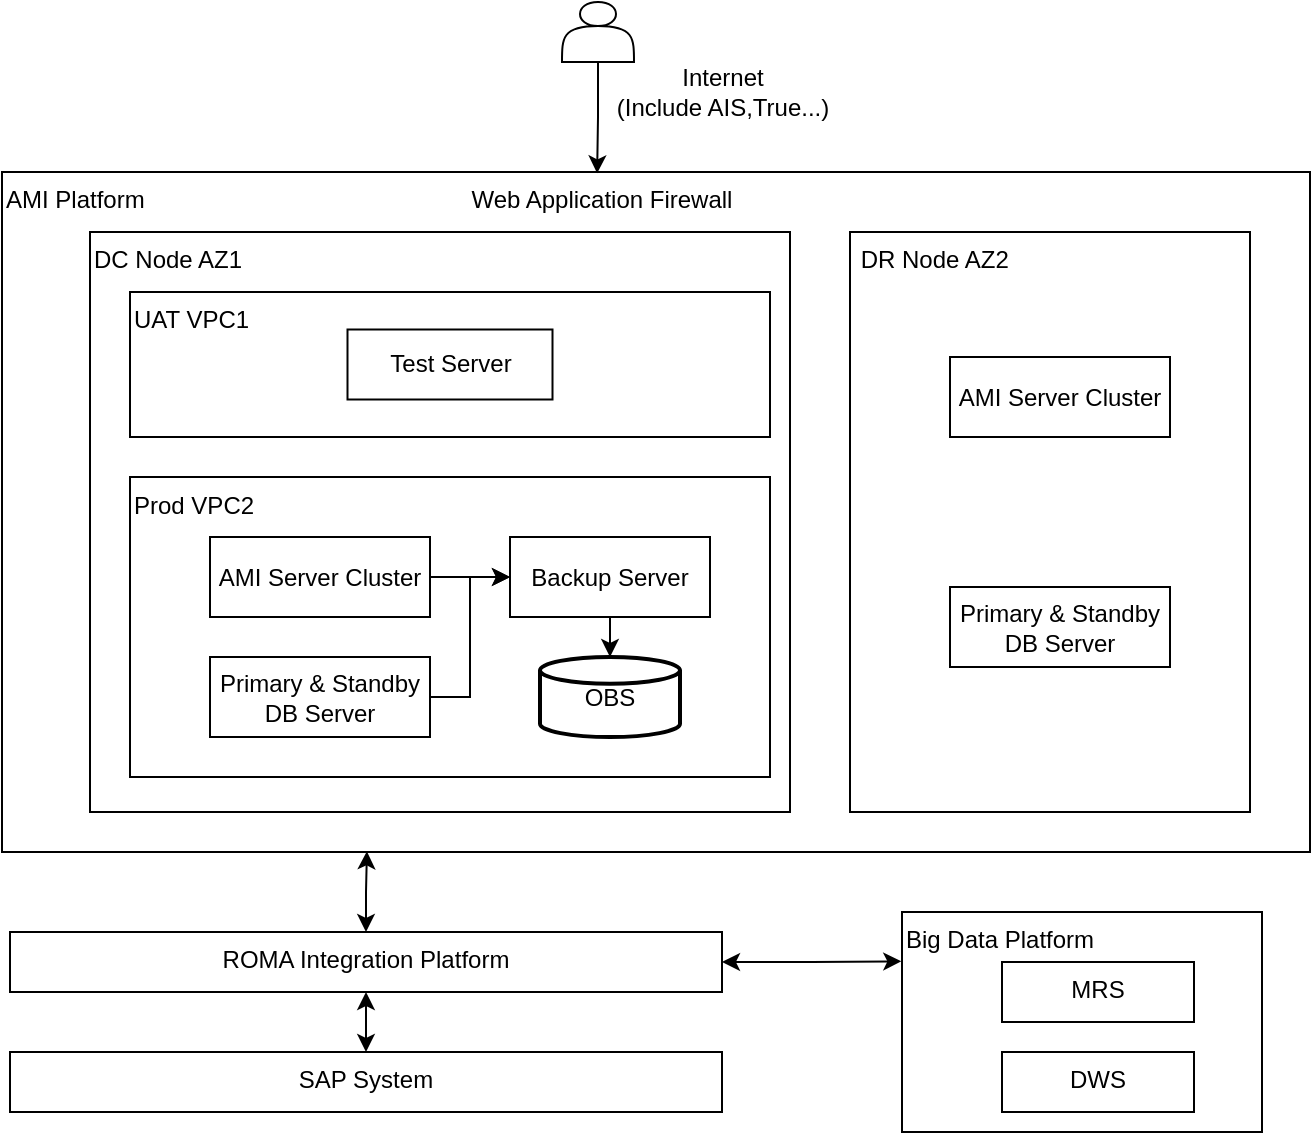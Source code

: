 <mxfile version="15.5.6" type="github"><diagram id="lqKcoCQjwo9IZclSaxvR" name="Page-1"><mxGraphModel dx="1038" dy="707" grid="0" gridSize="10" guides="1" tooltips="1" connect="1" arrows="1" fold="1" page="1" pageScale="1" pageWidth="827" pageHeight="1169" math="0" shadow="0"><root><mxCell id="0"/><mxCell id="1" parent="0"/><mxCell id="rONMc5qCpbMPadIRjURx-49" value="Big Data Platform" style="rounded=0;whiteSpace=wrap;html=1;align=left;verticalAlign=top;horizontal=1;" vertex="1" parent="1"><mxGeometry x="520" y="530" width="180" height="110" as="geometry"/></mxCell><mxCell id="rONMc5qCpbMPadIRjURx-31" value="" style="group" vertex="1" connectable="0" parent="1"><mxGeometry x="114" y="190" width="610" height="310" as="geometry"/></mxCell><mxCell id="rONMc5qCpbMPadIRjURx-32" value="AMI Platform&amp;nbsp; &amp;nbsp; &amp;nbsp; &amp;nbsp; &amp;nbsp; &amp;nbsp; &amp;nbsp; &amp;nbsp; &amp;nbsp; &amp;nbsp; &amp;nbsp; &amp;nbsp; &amp;nbsp; &amp;nbsp; &amp;nbsp; &amp;nbsp; &amp;nbsp; &amp;nbsp; &amp;nbsp; &amp;nbsp; &amp;nbsp; &amp;nbsp; &amp;nbsp; &amp;nbsp; &amp;nbsp;Web Application Firewall" style="rounded=0;whiteSpace=wrap;html=1;align=left;verticalAlign=top;" vertex="1" parent="rONMc5qCpbMPadIRjURx-31"><mxGeometry x="-44" y="-30" width="654" height="340" as="geometry"/></mxCell><mxCell id="rONMc5qCpbMPadIRjURx-2" value="DC Node AZ1" style="rounded=0;whiteSpace=wrap;html=1;align=left;verticalAlign=top;" vertex="1" parent="rONMc5qCpbMPadIRjURx-31"><mxGeometry width="350" height="290" as="geometry"/></mxCell><mxCell id="rONMc5qCpbMPadIRjURx-7" value="&amp;nbsp;DR Node AZ2" style="rounded=0;whiteSpace=wrap;html=1;align=left;verticalAlign=top;" vertex="1" parent="rONMc5qCpbMPadIRjURx-31"><mxGeometry x="380" width="200" height="290" as="geometry"/></mxCell><mxCell id="rONMc5qCpbMPadIRjURx-20" value="Primary &amp;amp; Standby&lt;br&gt;DB Server" style="rounded=0;whiteSpace=wrap;html=1;" vertex="1" parent="rONMc5qCpbMPadIRjURx-31"><mxGeometry x="430" y="177.5" width="110" height="40" as="geometry"/></mxCell><mxCell id="rONMc5qCpbMPadIRjURx-21" value="AMI Server Cluster" style="rounded=0;whiteSpace=wrap;html=1;" vertex="1" parent="rONMc5qCpbMPadIRjURx-31"><mxGeometry x="430" y="62.5" width="110" height="40" as="geometry"/></mxCell><mxCell id="rONMc5qCpbMPadIRjURx-29" value="" style="group" vertex="1" connectable="0" parent="rONMc5qCpbMPadIRjURx-31"><mxGeometry x="20" y="122.5" width="320" height="150" as="geometry"/></mxCell><mxCell id="rONMc5qCpbMPadIRjURx-28" value="Prod VPC2" style="rounded=0;whiteSpace=wrap;html=1;align=left;verticalAlign=top;" vertex="1" parent="rONMc5qCpbMPadIRjURx-29"><mxGeometry width="320" height="150" as="geometry"/></mxCell><mxCell id="rONMc5qCpbMPadIRjURx-3" value="Backup Server" style="rounded=0;whiteSpace=wrap;html=1;" vertex="1" parent="rONMc5qCpbMPadIRjURx-29"><mxGeometry x="190" y="30" width="100" height="40" as="geometry"/></mxCell><mxCell id="rONMc5qCpbMPadIRjURx-14" style="edgeStyle=orthogonalEdgeStyle;rounded=0;orthogonalLoop=1;jettySize=auto;html=1;entryX=0;entryY=0.5;entryDx=0;entryDy=0;" edge="1" parent="rONMc5qCpbMPadIRjURx-29" source="rONMc5qCpbMPadIRjURx-5" target="rONMc5qCpbMPadIRjURx-3"><mxGeometry relative="1" as="geometry"/></mxCell><mxCell id="rONMc5qCpbMPadIRjURx-5" value="Primary &amp;amp; Standby&lt;br&gt;DB Server" style="rounded=0;whiteSpace=wrap;html=1;" vertex="1" parent="rONMc5qCpbMPadIRjURx-29"><mxGeometry x="40" y="90" width="110" height="40" as="geometry"/></mxCell><mxCell id="rONMc5qCpbMPadIRjURx-13" style="edgeStyle=orthogonalEdgeStyle;rounded=0;orthogonalLoop=1;jettySize=auto;html=1;entryX=0;entryY=0.5;entryDx=0;entryDy=0;" edge="1" parent="rONMc5qCpbMPadIRjURx-29" source="rONMc5qCpbMPadIRjURx-12" target="rONMc5qCpbMPadIRjURx-3"><mxGeometry relative="1" as="geometry"/></mxCell><mxCell id="rONMc5qCpbMPadIRjURx-12" value="AMI Server Cluster" style="rounded=0;whiteSpace=wrap;html=1;" vertex="1" parent="rONMc5qCpbMPadIRjURx-29"><mxGeometry x="40" y="30" width="110" height="40" as="geometry"/></mxCell><mxCell id="rONMc5qCpbMPadIRjURx-17" value="&lt;div style=&quot;&quot;&gt;&lt;span&gt;OBS&lt;/span&gt;&lt;br&gt;&lt;/div&gt;" style="strokeWidth=2;html=1;shape=mxgraph.flowchart.database;whiteSpace=wrap;align=center;verticalAlign=middle;" vertex="1" parent="rONMc5qCpbMPadIRjURx-29"><mxGeometry x="205" y="90" width="70" height="40" as="geometry"/></mxCell><mxCell id="rONMc5qCpbMPadIRjURx-27" style="edgeStyle=orthogonalEdgeStyle;rounded=0;orthogonalLoop=1;jettySize=auto;html=1;entryX=0.5;entryY=0;entryDx=0;entryDy=0;entryPerimeter=0;" edge="1" parent="rONMc5qCpbMPadIRjURx-29" source="rONMc5qCpbMPadIRjURx-3" target="rONMc5qCpbMPadIRjURx-17"><mxGeometry relative="1" as="geometry"/></mxCell><mxCell id="rONMc5qCpbMPadIRjURx-30" value="" style="group" vertex="1" connectable="0" parent="rONMc5qCpbMPadIRjURx-31"><mxGeometry x="20" y="30" width="320" height="72.5" as="geometry"/></mxCell><mxCell id="rONMc5qCpbMPadIRjURx-22" value="UAT VPC1" style="rounded=0;whiteSpace=wrap;html=1;align=left;verticalAlign=top;" vertex="1" parent="rONMc5qCpbMPadIRjURx-30"><mxGeometry width="320" height="72.5" as="geometry"/></mxCell><mxCell id="rONMc5qCpbMPadIRjURx-23" value="Test Server" style="rounded=0;whiteSpace=wrap;html=1;" vertex="1" parent="rONMc5qCpbMPadIRjURx-30"><mxGeometry x="108.75" y="18.75" width="102.5" height="35" as="geometry"/></mxCell><mxCell id="rONMc5qCpbMPadIRjURx-47" style="edgeStyle=orthogonalEdgeStyle;rounded=0;orthogonalLoop=1;jettySize=auto;html=1;entryX=0.279;entryY=0.999;entryDx=0;entryDy=0;entryPerimeter=0;startArrow=classic;startFill=1;" edge="1" parent="1" source="rONMc5qCpbMPadIRjURx-34" target="rONMc5qCpbMPadIRjURx-32"><mxGeometry relative="1" as="geometry"/></mxCell><mxCell id="rONMc5qCpbMPadIRjURx-51" style="edgeStyle=orthogonalEdgeStyle;rounded=0;orthogonalLoop=1;jettySize=auto;html=1;entryX=-0.002;entryY=0.224;entryDx=0;entryDy=0;entryPerimeter=0;startArrow=classic;startFill=1;" edge="1" parent="1" source="rONMc5qCpbMPadIRjURx-34" target="rONMc5qCpbMPadIRjURx-49"><mxGeometry relative="1" as="geometry"/></mxCell><mxCell id="rONMc5qCpbMPadIRjURx-34" value="ROMA Integration Platform" style="rounded=0;whiteSpace=wrap;html=1;align=center;verticalAlign=top;" vertex="1" parent="1"><mxGeometry x="74" y="540" width="356" height="30" as="geometry"/></mxCell><mxCell id="rONMc5qCpbMPadIRjURx-36" style="edgeStyle=orthogonalEdgeStyle;rounded=0;orthogonalLoop=1;jettySize=auto;html=1;entryX=0.455;entryY=0.002;entryDx=0;entryDy=0;entryPerimeter=0;" edge="1" parent="1" source="rONMc5qCpbMPadIRjURx-35" target="rONMc5qCpbMPadIRjURx-32"><mxGeometry relative="1" as="geometry"/></mxCell><mxCell id="rONMc5qCpbMPadIRjURx-35" value="" style="shape=actor;whiteSpace=wrap;html=1;align=center;verticalAlign=top;" vertex="1" parent="1"><mxGeometry x="350" y="75" width="36" height="30" as="geometry"/></mxCell><mxCell id="rONMc5qCpbMPadIRjURx-38" value="MRS" style="rounded=0;whiteSpace=wrap;html=1;align=center;verticalAlign=top;" vertex="1" parent="1"><mxGeometry x="570" y="555" width="96" height="30" as="geometry"/></mxCell><mxCell id="rONMc5qCpbMPadIRjURx-39" value="DWS" style="rounded=0;whiteSpace=wrap;html=1;align=center;verticalAlign=top;" vertex="1" parent="1"><mxGeometry x="570" y="600" width="96" height="30" as="geometry"/></mxCell><mxCell id="rONMc5qCpbMPadIRjURx-40" value="Internet&lt;br&gt;(Include AIS,True...)" style="text;html=1;align=center;verticalAlign=middle;resizable=0;points=[];autosize=1;strokeColor=none;fillColor=none;" vertex="1" parent="1"><mxGeometry x="370" y="105" width="120" height="30" as="geometry"/></mxCell><mxCell id="rONMc5qCpbMPadIRjURx-48" style="edgeStyle=orthogonalEdgeStyle;rounded=0;orthogonalLoop=1;jettySize=auto;html=1;exitX=0.5;exitY=0;exitDx=0;exitDy=0;entryX=0.5;entryY=1;entryDx=0;entryDy=0;startArrow=classic;startFill=1;" edge="1" parent="1" source="rONMc5qCpbMPadIRjURx-45" target="rONMc5qCpbMPadIRjURx-34"><mxGeometry relative="1" as="geometry"/></mxCell><mxCell id="rONMc5qCpbMPadIRjURx-45" value="SAP System" style="rounded=0;whiteSpace=wrap;html=1;align=center;verticalAlign=top;" vertex="1" parent="1"><mxGeometry x="74" y="600" width="356" height="30" as="geometry"/></mxCell></root></mxGraphModel></diagram></mxfile>